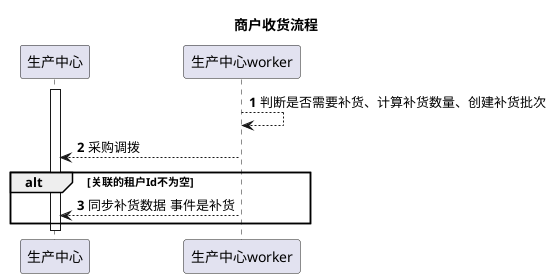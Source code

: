 @startuml
autonumber

title 商户收货流程

activate 生产中心

生产中心worker --> 生产中心worker: 判断是否需要补货、计算补货数量、创建补货批次

生产中心worker--> 生产中心: 采购调拨


alt 关联的租户Id不为空
    生产中心worker--> 生产中心: 同步补货数据 事件是补货
end
deactivate 生产中心

@enduml